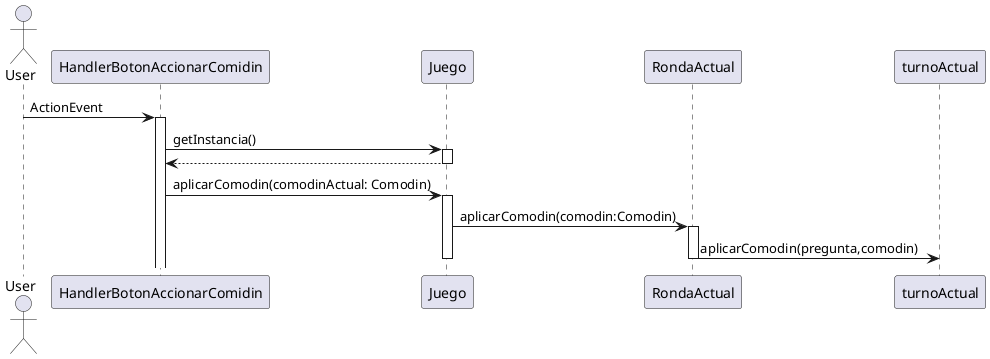 @startuml
Actor User
User -> HandlerBotonAccionarComidin: ActionEvent
activate HandlerBotonAccionarComidin
HandlerBotonAccionarComidin-> Juego: getInstancia()
activate Juego
Juego --> HandlerBotonAccionarComidin
deactivate Juego

HandlerBotonAccionarComidin -> Juego : aplicarComodin(comodinActual: Comodin)

activate Juego
Juego ->RondaActual:aplicarComodin(comodin:Comodin)
activate RondaActual
RondaActual ->turnoActual:aplicarComodin(pregunta,comodin)


deactivate Juego
deactivate RondaActual

@enduml